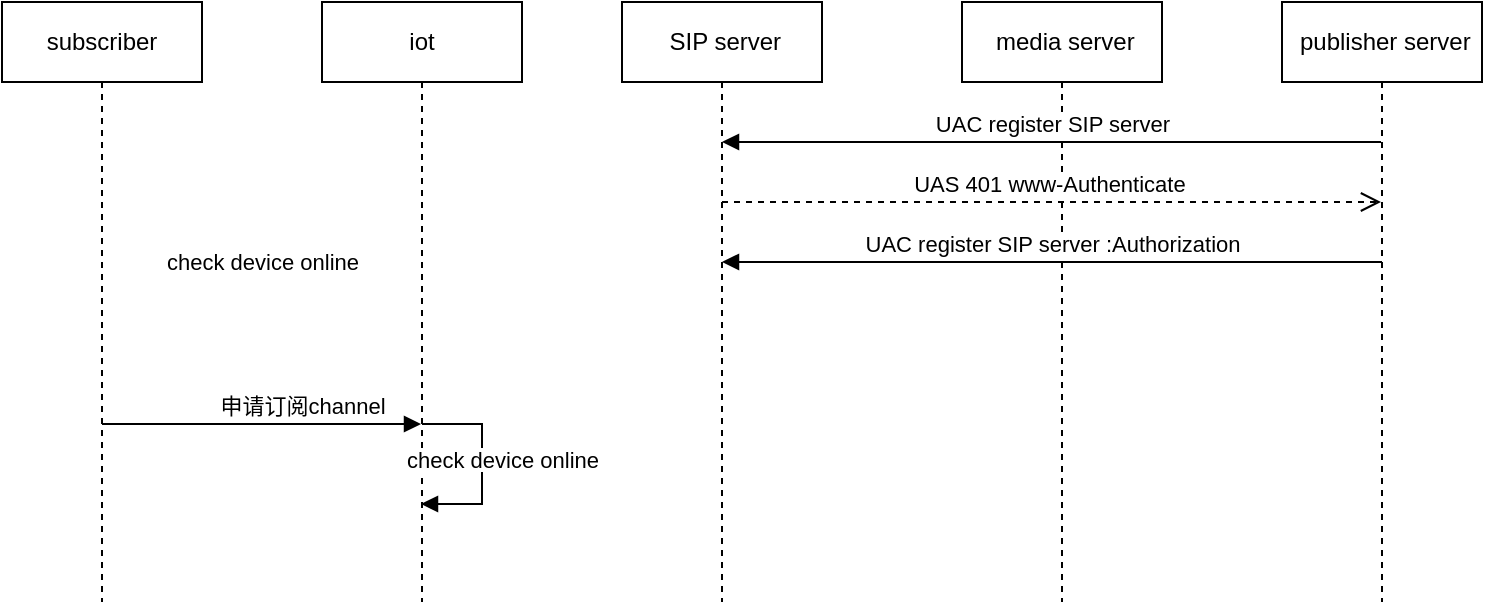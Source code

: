 <mxfile version="15.7.0" type="github"><diagram id="6UUS9BngQqoZ4q6VCx7F" name="Page-1"><mxGraphModel dx="1038" dy="491" grid="1" gridSize="10" guides="1" tooltips="1" connect="1" arrows="1" fold="1" page="1" pageScale="1" pageWidth="827" pageHeight="1169" math="0" shadow="0"><root><mxCell id="0"/><mxCell id="1" parent="0"/><mxCell id="10HyddcY0gIoOQVBEXPv-4" value="subscriber" style="shape=umlLifeline;perimeter=lifelinePerimeter;whiteSpace=wrap;html=1;container=1;collapsible=0;recursiveResize=0;outlineConnect=0;" vertex="1" parent="1"><mxGeometry x="30" y="60" width="100" height="300" as="geometry"/></mxCell><mxCell id="10HyddcY0gIoOQVBEXPv-11" value="申请订阅channel" style="html=1;verticalAlign=bottom;endArrow=block;rounded=0;" edge="1" parent="10HyddcY0gIoOQVBEXPv-4"><mxGeometry x="0.254" width="80" relative="1" as="geometry"><mxPoint x="50" y="211" as="sourcePoint"/><mxPoint x="209.5" y="211" as="targetPoint"/><mxPoint as="offset"/></mxGeometry></mxCell><mxCell id="10HyddcY0gIoOQVBEXPv-5" value="&amp;nbsp;SIP server" style="shape=umlLifeline;perimeter=lifelinePerimeter;whiteSpace=wrap;html=1;container=1;collapsible=0;recursiveResize=0;outlineConnect=0;" vertex="1" parent="1"><mxGeometry x="340" y="60" width="100" height="300" as="geometry"/></mxCell><mxCell id="10HyddcY0gIoOQVBEXPv-6" value="&amp;nbsp;media server" style="shape=umlLifeline;perimeter=lifelinePerimeter;whiteSpace=wrap;html=1;container=1;collapsible=0;recursiveResize=0;outlineConnect=0;" vertex="1" parent="1"><mxGeometry x="510" y="60" width="100" height="300" as="geometry"/></mxCell><mxCell id="10HyddcY0gIoOQVBEXPv-20" value="UAC register SIP server :Authorization" style="html=1;verticalAlign=bottom;endArrow=block;rounded=0;" edge="1" parent="10HyddcY0gIoOQVBEXPv-6"><mxGeometry width="80" relative="1" as="geometry"><mxPoint x="210" y="130" as="sourcePoint"/><mxPoint x="-120" y="130" as="targetPoint"/><Array as="points"><mxPoint x="100.5" y="130"/></Array></mxGeometry></mxCell><mxCell id="10HyddcY0gIoOQVBEXPv-7" value="&amp;nbsp;publisher server" style="shape=umlLifeline;perimeter=lifelinePerimeter;whiteSpace=wrap;html=1;container=1;collapsible=0;recursiveResize=0;outlineConnect=0;" vertex="1" parent="1"><mxGeometry x="670" y="60" width="100" height="300" as="geometry"/></mxCell><mxCell id="10HyddcY0gIoOQVBEXPv-9" value="iot" style="shape=umlLifeline;perimeter=lifelinePerimeter;whiteSpace=wrap;html=1;container=1;collapsible=0;recursiveResize=0;outlineConnect=0;" vertex="1" parent="1"><mxGeometry x="190" y="60" width="100" height="300" as="geometry"/></mxCell><mxCell id="10HyddcY0gIoOQVBEXPv-14" value="" style="html=1;verticalAlign=bottom;endArrow=block;rounded=0;" edge="1" parent="10HyddcY0gIoOQVBEXPv-9"><mxGeometry x="-0.005" y="10" width="80" relative="1" as="geometry"><mxPoint x="50" y="211" as="sourcePoint"/><mxPoint x="49.5" y="251" as="targetPoint"/><Array as="points"><mxPoint x="80" y="211"/><mxPoint x="80" y="251"/></Array><mxPoint as="offset"/></mxGeometry></mxCell><mxCell id="10HyddcY0gIoOQVBEXPv-15" value="&lt;span style=&quot;font-size: 11px ; background-color: rgb(255 , 255 , 255)&quot;&gt;check device online&lt;/span&gt;" style="text;html=1;align=center;verticalAlign=middle;resizable=0;points=[];autosize=1;strokeColor=none;fillColor=none;" vertex="1" parent="1"><mxGeometry x="220" y="279" width="120" height="20" as="geometry"/></mxCell><mxCell id="10HyddcY0gIoOQVBEXPv-16" value="UAC register SIP server" style="html=1;verticalAlign=bottom;endArrow=block;rounded=0;" edge="1" parent="1" source="10HyddcY0gIoOQVBEXPv-7" target="10HyddcY0gIoOQVBEXPv-5"><mxGeometry width="80" relative="1" as="geometry"><mxPoint x="720" y="120" as="sourcePoint"/><mxPoint x="800" y="120" as="targetPoint"/><Array as="points"><mxPoint x="610" y="130"/></Array></mxGeometry></mxCell><mxCell id="10HyddcY0gIoOQVBEXPv-19" value="UAS 401 www-Authenticate&amp;nbsp;" style="html=1;verticalAlign=bottom;endArrow=open;dashed=1;endSize=8;rounded=0;" edge="1" parent="1" source="10HyddcY0gIoOQVBEXPv-5" target="10HyddcY0gIoOQVBEXPv-7"><mxGeometry relative="1" as="geometry"><mxPoint x="470" y="150" as="sourcePoint"/><mxPoint x="390" y="150" as="targetPoint"/><Array as="points"><mxPoint x="550" y="160"/></Array></mxGeometry></mxCell><mxCell id="10HyddcY0gIoOQVBEXPv-22" value="&lt;span style=&quot;font-size: 11px ; background-color: rgb(255 , 255 , 255)&quot;&gt;check device online&lt;/span&gt;" style="text;html=1;align=center;verticalAlign=middle;resizable=0;points=[];autosize=1;strokeColor=none;fillColor=none;" vertex="1" parent="1"><mxGeometry x="100" y="180" width="120" height="20" as="geometry"/></mxCell></root></mxGraphModel></diagram></mxfile>